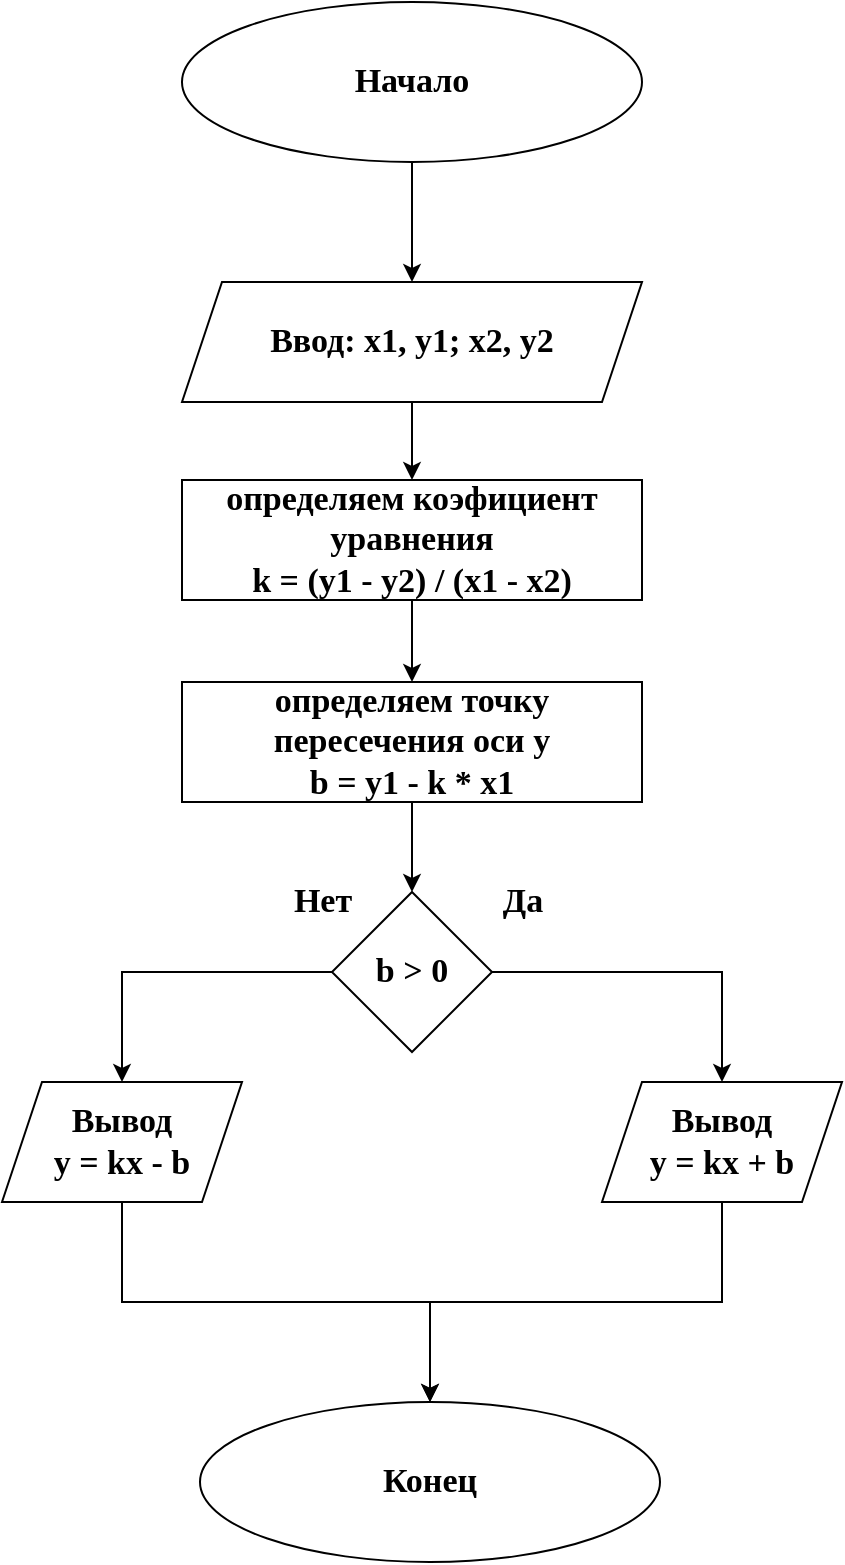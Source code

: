 <mxfile version="14.5.1" type="device"><diagram id="C5RBs43oDa-KdzZeNtuy" name="Page-1"><mxGraphModel dx="1422" dy="862" grid="1" gridSize="10" guides="1" tooltips="1" connect="1" arrows="1" fold="1" page="1" pageScale="1" pageWidth="827" pageHeight="1169" math="0" shadow="0"><root><mxCell id="WIyWlLk6GJQsqaUBKTNV-0"/><mxCell id="WIyWlLk6GJQsqaUBKTNV-1" parent="WIyWlLk6GJQsqaUBKTNV-0"/><mxCell id="xk4Td4Vmk2kSjwUxh-40-2" style="edgeStyle=orthogonalEdgeStyle;rounded=0;orthogonalLoop=1;jettySize=auto;html=1;exitX=0.5;exitY=1;exitDx=0;exitDy=0;entryX=0.5;entryY=0;entryDx=0;entryDy=0;fontFamily=Times New Roman;fontStyle=1;fontSize=17;" edge="1" parent="WIyWlLk6GJQsqaUBKTNV-1" source="xk4Td4Vmk2kSjwUxh-40-0" target="xk4Td4Vmk2kSjwUxh-40-1"><mxGeometry relative="1" as="geometry"/></mxCell><mxCell id="xk4Td4Vmk2kSjwUxh-40-0" value="&lt;font style=&quot;font-size: 17px;&quot;&gt;&lt;span style=&quot;font-size: 17px;&quot;&gt;Начало&lt;/span&gt;&lt;/font&gt;" style="ellipse;whiteSpace=wrap;html=1;fontFamily=Times New Roman;fontStyle=1;fontSize=17;" vertex="1" parent="WIyWlLk6GJQsqaUBKTNV-1"><mxGeometry x="290" y="60" width="230" height="80" as="geometry"/></mxCell><mxCell id="xk4Td4Vmk2kSjwUxh-40-4" value="" style="edgeStyle=orthogonalEdgeStyle;rounded=0;orthogonalLoop=1;jettySize=auto;html=1;fontFamily=Times New Roman;fontStyle=1;fontSize=17;" edge="1" parent="WIyWlLk6GJQsqaUBKTNV-1" source="xk4Td4Vmk2kSjwUxh-40-1" target="xk4Td4Vmk2kSjwUxh-40-3"><mxGeometry relative="1" as="geometry"/></mxCell><mxCell id="xk4Td4Vmk2kSjwUxh-40-1" value="Ввод: x1, y1; x2, y2" style="shape=parallelogram;perimeter=parallelogramPerimeter;whiteSpace=wrap;html=1;fixedSize=1;fontFamily=Times New Roman;fontStyle=1;fontSize=17;" vertex="1" parent="WIyWlLk6GJQsqaUBKTNV-1"><mxGeometry x="290" y="200" width="230" height="60" as="geometry"/></mxCell><mxCell id="xk4Td4Vmk2kSjwUxh-40-6" value="" style="edgeStyle=orthogonalEdgeStyle;rounded=0;orthogonalLoop=1;jettySize=auto;html=1;fontFamily=Times New Roman;fontStyle=1;fontSize=17;" edge="1" parent="WIyWlLk6GJQsqaUBKTNV-1" source="xk4Td4Vmk2kSjwUxh-40-3" target="xk4Td4Vmk2kSjwUxh-40-5"><mxGeometry relative="1" as="geometry"/></mxCell><mxCell id="xk4Td4Vmk2kSjwUxh-40-3" value="определяем коэфициент уравнения&lt;br style=&quot;font-size: 17px;&quot;&gt;k = (y1 - y2) / (x1 - x2)" style="rounded=0;whiteSpace=wrap;html=1;fontFamily=Times New Roman;fontStyle=1;fontSize=17;" vertex="1" parent="WIyWlLk6GJQsqaUBKTNV-1"><mxGeometry x="290" y="299" width="230" height="60" as="geometry"/></mxCell><mxCell id="xk4Td4Vmk2kSjwUxh-40-14" value="" style="edgeStyle=orthogonalEdgeStyle;rounded=0;orthogonalLoop=1;jettySize=auto;html=1;fontFamily=Times New Roman;fontStyle=1;fontSize=17;" edge="1" parent="WIyWlLk6GJQsqaUBKTNV-1" source="xk4Td4Vmk2kSjwUxh-40-5" target="xk4Td4Vmk2kSjwUxh-40-13"><mxGeometry relative="1" as="geometry"/></mxCell><mxCell id="xk4Td4Vmk2kSjwUxh-40-5" value="определяем точку пересечения оси y&lt;br style=&quot;font-size: 17px;&quot;&gt;b = y1 - k * x1" style="rounded=0;whiteSpace=wrap;html=1;fontFamily=Times New Roman;fontStyle=1;fontSize=17;" vertex="1" parent="WIyWlLk6GJQsqaUBKTNV-1"><mxGeometry x="290" y="400" width="230" height="60" as="geometry"/></mxCell><mxCell id="xk4Td4Vmk2kSjwUxh-40-21" style="edgeStyle=orthogonalEdgeStyle;rounded=0;orthogonalLoop=1;jettySize=auto;html=1;entryX=0.5;entryY=0;entryDx=0;entryDy=0;fontFamily=Times New Roman;fontStyle=1;fontSize=17;" edge="1" parent="WIyWlLk6GJQsqaUBKTNV-1" source="xk4Td4Vmk2kSjwUxh-40-13" target="xk4Td4Vmk2kSjwUxh-40-20"><mxGeometry relative="1" as="geometry"/></mxCell><mxCell id="xk4Td4Vmk2kSjwUxh-40-22" style="edgeStyle=orthogonalEdgeStyle;rounded=0;orthogonalLoop=1;jettySize=auto;html=1;exitX=1;exitY=0.5;exitDx=0;exitDy=0;entryX=0.5;entryY=0;entryDx=0;entryDy=0;fontFamily=Times New Roman;fontStyle=1;fontSize=17;" edge="1" parent="WIyWlLk6GJQsqaUBKTNV-1" source="xk4Td4Vmk2kSjwUxh-40-13" target="xk4Td4Vmk2kSjwUxh-40-19"><mxGeometry relative="1" as="geometry"/></mxCell><mxCell id="xk4Td4Vmk2kSjwUxh-40-13" value="b &amp;gt; 0" style="rhombus;whiteSpace=wrap;html=1;fontFamily=Times New Roman;fontStyle=1;fontSize=17;" vertex="1" parent="WIyWlLk6GJQsqaUBKTNV-1"><mxGeometry x="365" y="505" width="80" height="80" as="geometry"/></mxCell><mxCell id="xk4Td4Vmk2kSjwUxh-40-16" value="Да" style="text;html=1;align=center;verticalAlign=middle;resizable=0;points=[];autosize=1;fontFamily=Times New Roman;fontStyle=1;fontSize=17;" vertex="1" parent="WIyWlLk6GJQsqaUBKTNV-1"><mxGeometry x="440" y="495" width="40" height="30" as="geometry"/></mxCell><mxCell id="xk4Td4Vmk2kSjwUxh-40-17" value="Нет" style="text;html=1;align=center;verticalAlign=middle;resizable=0;points=[];autosize=1;fontFamily=Times New Roman;fontStyle=1;fontSize=17;" vertex="1" parent="WIyWlLk6GJQsqaUBKTNV-1"><mxGeometry x="340" y="495" width="40" height="30" as="geometry"/></mxCell><mxCell id="xk4Td4Vmk2kSjwUxh-40-25" style="edgeStyle=orthogonalEdgeStyle;rounded=0;orthogonalLoop=1;jettySize=auto;html=1;fontFamily=Times New Roman;fontStyle=1;fontSize=17;" edge="1" parent="WIyWlLk6GJQsqaUBKTNV-1" source="xk4Td4Vmk2kSjwUxh-40-19" target="xk4Td4Vmk2kSjwUxh-40-23"><mxGeometry relative="1" as="geometry"/></mxCell><mxCell id="xk4Td4Vmk2kSjwUxh-40-19" value="Вывод&lt;br&gt;y = kx + b" style="shape=parallelogram;perimeter=parallelogramPerimeter;whiteSpace=wrap;html=1;fixedSize=1;fontFamily=Times New Roman;fontStyle=1;fontSize=17;" vertex="1" parent="WIyWlLk6GJQsqaUBKTNV-1"><mxGeometry x="500" y="600" width="120" height="60" as="geometry"/></mxCell><mxCell id="xk4Td4Vmk2kSjwUxh-40-24" style="edgeStyle=orthogonalEdgeStyle;rounded=0;orthogonalLoop=1;jettySize=auto;html=1;exitX=0.5;exitY=1;exitDx=0;exitDy=0;entryX=0.5;entryY=0;entryDx=0;entryDy=0;fontFamily=Times New Roman;fontStyle=1;fontSize=17;" edge="1" parent="WIyWlLk6GJQsqaUBKTNV-1" source="xk4Td4Vmk2kSjwUxh-40-20" target="xk4Td4Vmk2kSjwUxh-40-23"><mxGeometry relative="1" as="geometry"/></mxCell><mxCell id="xk4Td4Vmk2kSjwUxh-40-20" value="Вывод&lt;br&gt;y = kx - b" style="shape=parallelogram;perimeter=parallelogramPerimeter;whiteSpace=wrap;html=1;fixedSize=1;fontFamily=Times New Roman;fontStyle=1;fontSize=17;" vertex="1" parent="WIyWlLk6GJQsqaUBKTNV-1"><mxGeometry x="200" y="600" width="120" height="60" as="geometry"/></mxCell><mxCell id="xk4Td4Vmk2kSjwUxh-40-23" value="Конец" style="ellipse;whiteSpace=wrap;html=1;fontFamily=Times New Roman;fontStyle=1;fontSize=17;" vertex="1" parent="WIyWlLk6GJQsqaUBKTNV-1"><mxGeometry x="299" y="760" width="230" height="80" as="geometry"/></mxCell></root></mxGraphModel></diagram></mxfile>